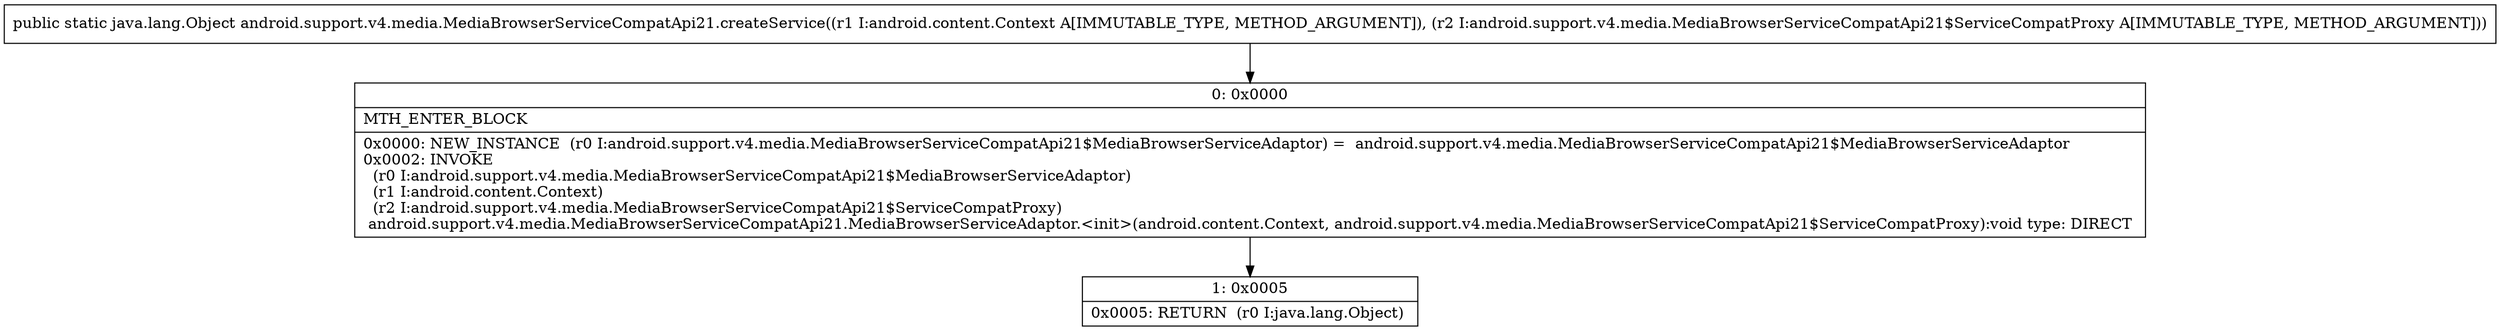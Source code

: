 digraph "CFG forandroid.support.v4.media.MediaBrowserServiceCompatApi21.createService(Landroid\/content\/Context;Landroid\/support\/v4\/media\/MediaBrowserServiceCompatApi21$ServiceCompatProxy;)Ljava\/lang\/Object;" {
Node_0 [shape=record,label="{0\:\ 0x0000|MTH_ENTER_BLOCK\l|0x0000: NEW_INSTANCE  (r0 I:android.support.v4.media.MediaBrowserServiceCompatApi21$MediaBrowserServiceAdaptor) =  android.support.v4.media.MediaBrowserServiceCompatApi21$MediaBrowserServiceAdaptor \l0x0002: INVOKE  \l  (r0 I:android.support.v4.media.MediaBrowserServiceCompatApi21$MediaBrowserServiceAdaptor)\l  (r1 I:android.content.Context)\l  (r2 I:android.support.v4.media.MediaBrowserServiceCompatApi21$ServiceCompatProxy)\l android.support.v4.media.MediaBrowserServiceCompatApi21.MediaBrowserServiceAdaptor.\<init\>(android.content.Context, android.support.v4.media.MediaBrowserServiceCompatApi21$ServiceCompatProxy):void type: DIRECT \l}"];
Node_1 [shape=record,label="{1\:\ 0x0005|0x0005: RETURN  (r0 I:java.lang.Object) \l}"];
MethodNode[shape=record,label="{public static java.lang.Object android.support.v4.media.MediaBrowserServiceCompatApi21.createService((r1 I:android.content.Context A[IMMUTABLE_TYPE, METHOD_ARGUMENT]), (r2 I:android.support.v4.media.MediaBrowserServiceCompatApi21$ServiceCompatProxy A[IMMUTABLE_TYPE, METHOD_ARGUMENT])) }"];
MethodNode -> Node_0;
Node_0 -> Node_1;
}

